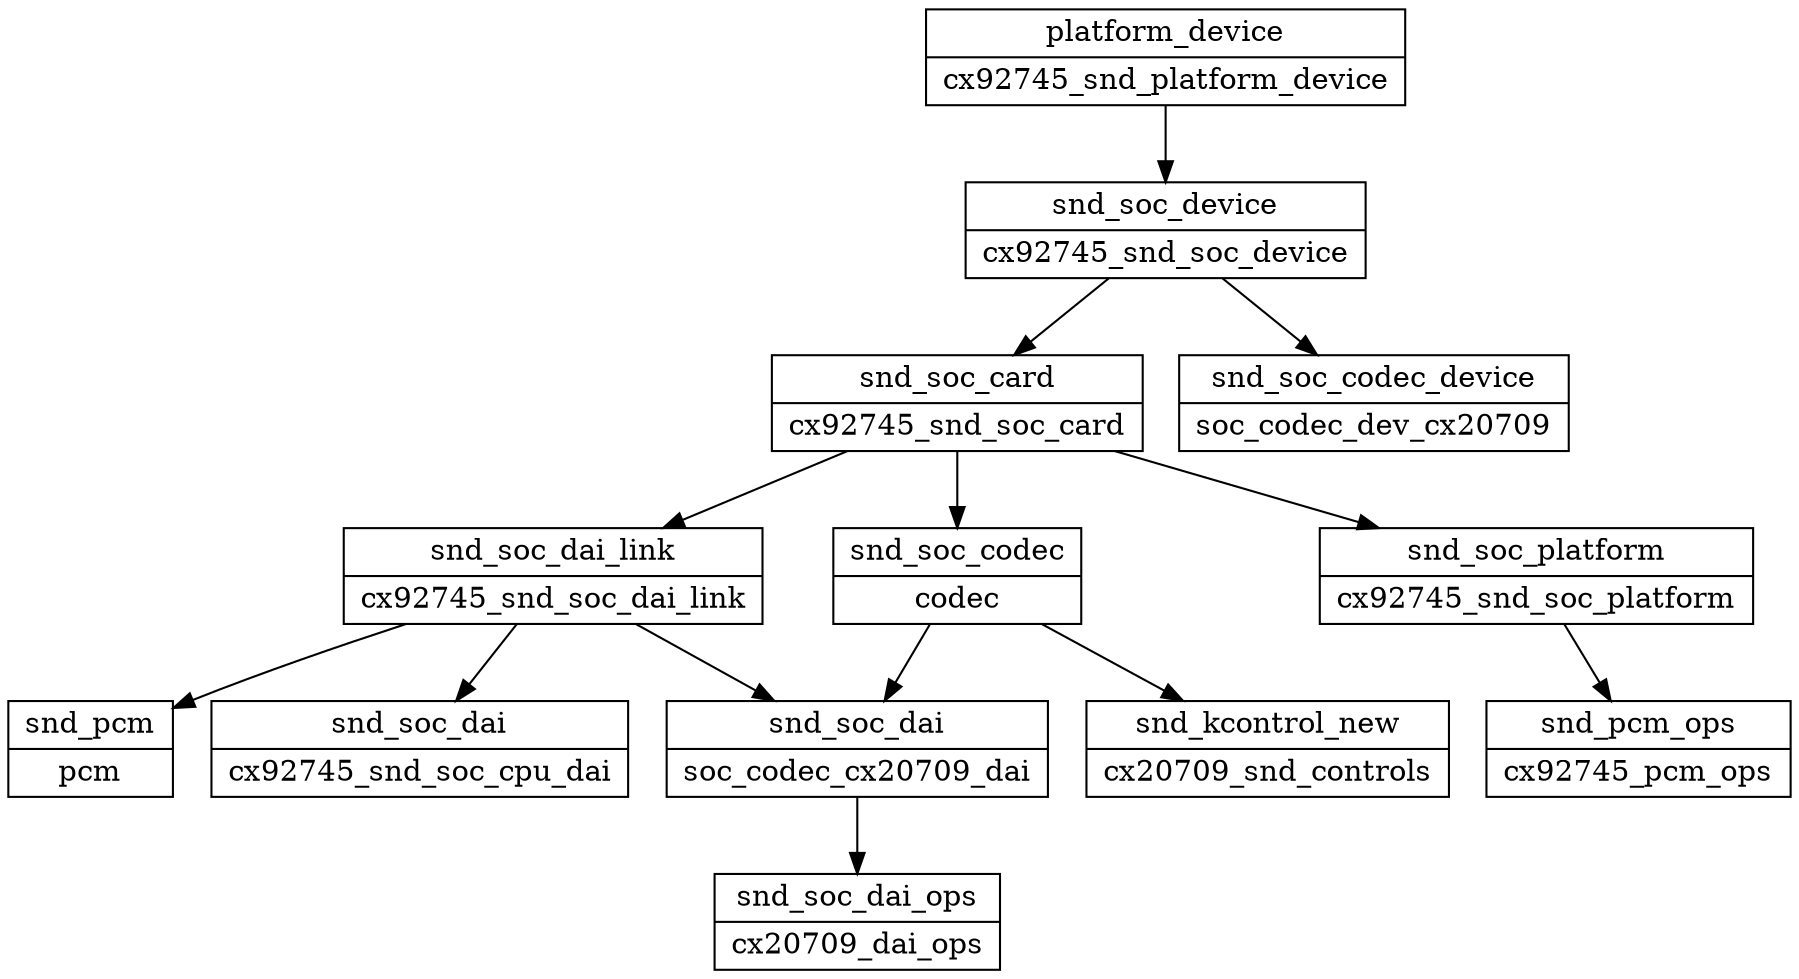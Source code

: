 digraph G {
    node [shape=record];

    cx92745_snd_platform_device [label="{platform_device|cx92745_snd_platform_device}"];
    cx92745_snd_soc_device [label="{snd_soc_device|cx92745_snd_soc_device}"];
    cx92745_snd_soc_card [label="{snd_soc_card|cx92745_snd_soc_card}"];
    cx92745_snd_soc_dai_link [label="{snd_soc_dai_link|cx92745_snd_soc_dai_link}"];

    cx92745_snd_soc_platform [label="{snd_soc_platform|cx92745_snd_soc_platform}"];
    cx92745_snd_soc_cpu_dai [label="{snd_soc_dai|cx92745_snd_soc_cpu_dai}"];
    cx92745_pcm_ops [label="{snd_pcm_ops|cx92745_pcm_ops}"];
    pcm [label="{snd_pcm|pcm}"];


    soc_codec_dev_cx20709 [label="{snd_soc_codec_device|soc_codec_dev_cx20709}"];
    cx20709_snd_controls [label="{snd_kcontrol_new|cx20709_snd_controls}"];
    codec [label="{snd_soc_codec|codec}"];
    soc_codec_cx20709_dai [label="{snd_soc_dai|soc_codec_cx20709_dai}"];
    cx20709_dai_ops [label="{snd_soc_dai_ops|cx20709_dai_ops}"];

    cx92745_snd_platform_device -> cx92745_snd_soc_device;
    cx92745_snd_soc_device -> cx92745_snd_soc_card;
    cx92745_snd_soc_device -> soc_codec_dev_cx20709;
    cx92745_snd_soc_card -> cx92745_snd_soc_platform;
    cx92745_snd_soc_card -> cx92745_snd_soc_dai_link;
    cx92745_snd_soc_card -> codec;
    cx92745_snd_soc_platform -> cx92745_pcm_ops;
    cx92745_snd_soc_dai_link -> cx92745_snd_soc_cpu_dai;
    cx92745_snd_soc_dai_link -> soc_codec_cx20709_dai;
    cx92745_snd_soc_dai_link -> pcm;
    codec -> soc_codec_cx20709_dai;
    codec -> cx20709_snd_controls;
    soc_codec_cx20709_dai -> cx20709_dai_ops;

}
